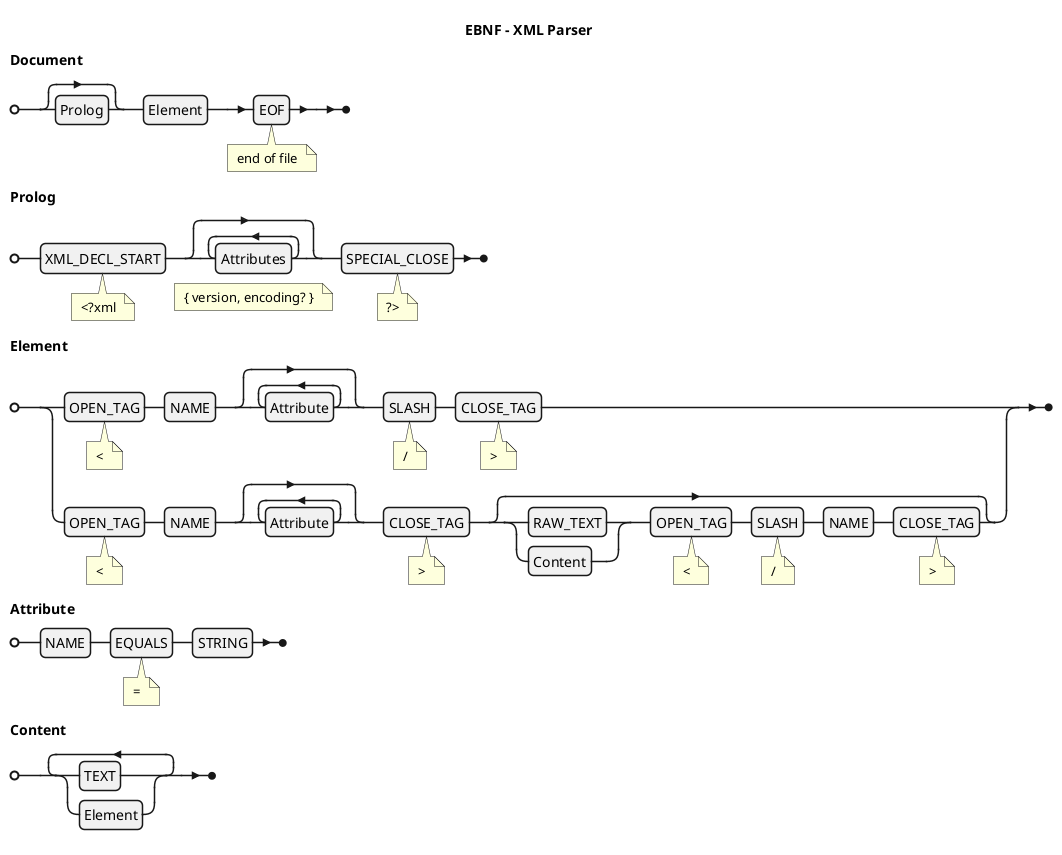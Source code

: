 @startebnf
title EBNF - XML Parser


Document = [ Prolog ] , Element , EOF (* end of file *) ;

Prolog = XML_DECL_START (* <?xml *) , { Attributes } (* { version, encoding? } *) , SPECIAL_CLOSE (* ?> *) ;

Element = (
    OPEN_TAG (* < *) , NAME , { Attribute } , SLASH (* / *) , CLOSE_TAG (* > *) |
    OPEN_TAG (* < *) , NAME , { Attribute } , CLOSE_TAG (* > *) , [ ( RAW_TEXT | Content ) , OPEN_TAG (* < *) , SLASH (* / *) , NAME , CLOSE_TAG (* > *) ]
  ) 
  ;

Attribute = NAME , EQUALS (* = *) , STRING ;

Content = { ( 
    TEXT |
    Element
  ) }-
  ;

@endebnf